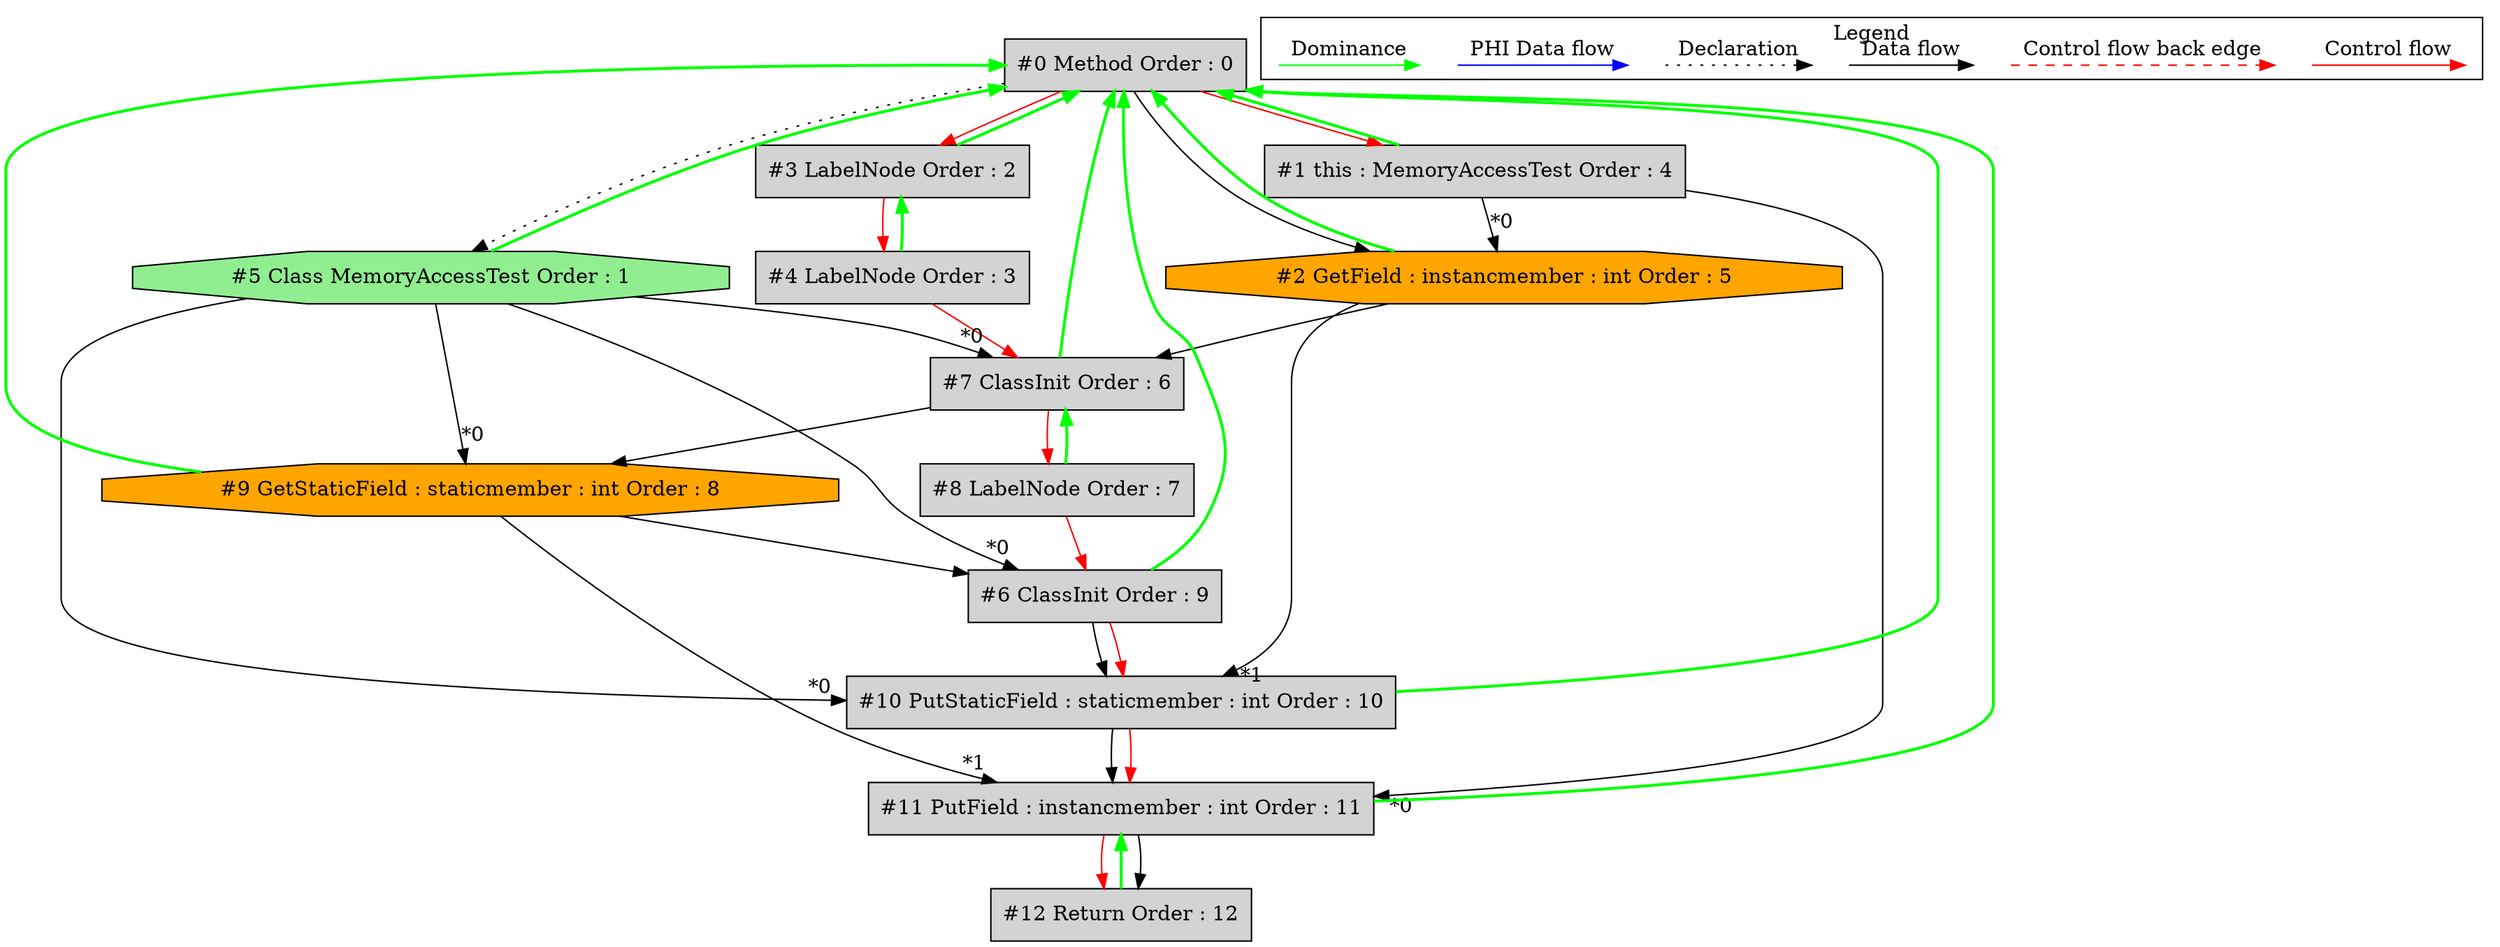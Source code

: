 digraph debugoutput {
 node0[label="#0 Method Order : 0",shape=box, fillcolor=lightgrey, style=filled];
 node1[label="#1 this : MemoryAccessTest Order : 4",shape=box, fillcolor=lightgrey, style=filled];
 node1 -> node0[dir="forward" color="green" penwidth="2"];
 node0 -> node1[labeldistance=2, color=red, fontcolor=red];
 node2[label="#2 GetField : instancmember : int Order : 5",shape=octagon, fillcolor=orange, style=filled];
 node2 -> node0[dir="forward" color="green" penwidth="2"];
 node1 -> node2[headlabel="*0", labeldistance=2];
 node0 -> node2;
 node3[label="#3 LabelNode Order : 2",shape=box, fillcolor=lightgrey, style=filled];
 node3 -> node0[dir="forward" color="green" penwidth="2"];
 node0 -> node3[labeldistance=2, color=red, fontcolor=red];
 node4[label="#4 LabelNode Order : 3",shape=box, fillcolor=lightgrey, style=filled];
 node4 -> node3[dir="forward" color="green" penwidth="2"];
 node3 -> node4[labeldistance=2, color=red, fontcolor=red];
 node5[label="#5 Class MemoryAccessTest Order : 1",shape=octagon, fillcolor=lightgreen, style=filled];
 node5 -> node0[dir="forward" color="green" penwidth="2"];
 node0 -> node5[style=dotted];
 node6[label="#6 ClassInit Order : 9",shape=box, fillcolor=lightgrey, style=filled];
 node6 -> node0[dir="forward" color="green" penwidth="2"];
 node5 -> node6[headlabel="*0", labeldistance=2];
 node9 -> node6;
 node8 -> node6[labeldistance=2, color=red, fontcolor=red];
 node7[label="#7 ClassInit Order : 6",shape=box, fillcolor=lightgrey, style=filled];
 node7 -> node0[dir="forward" color="green" penwidth="2"];
 node5 -> node7[headlabel="*0", labeldistance=2];
 node2 -> node7;
 node4 -> node7[labeldistance=2, color=red, fontcolor=red];
 node8[label="#8 LabelNode Order : 7",shape=box, fillcolor=lightgrey, style=filled];
 node8 -> node7[dir="forward" color="green" penwidth="2"];
 node7 -> node8[labeldistance=2, color=red, fontcolor=red];
 node9[label="#9 GetStaticField : staticmember : int Order : 8",shape=octagon, fillcolor=orange, style=filled];
 node9 -> node0[dir="forward" color="green" penwidth="2"];
 node5 -> node9[headlabel="*0", labeldistance=2];
 node7 -> node9;
 node10[label="#10 PutStaticField : staticmember : int Order : 10",shape=box, fillcolor=lightgrey, style=filled];
 node10 -> node0[dir="forward" color="green" penwidth="2"];
 node5 -> node10[headlabel="*0", labeldistance=2];
 node2 -> node10[headlabel="*1", labeldistance=2];
 node6 -> node10;
 node6 -> node10[labeldistance=2, color=red, fontcolor=red];
 node11[label="#11 PutField : instancmember : int Order : 11",shape=box, fillcolor=lightgrey, style=filled];
 node11 -> node0[dir="forward" color="green" penwidth="2"];
 node1 -> node11[headlabel="*0", labeldistance=2];
 node9 -> node11[headlabel="*1", labeldistance=2];
 node10 -> node11;
 node10 -> node11[labeldistance=2, color=red, fontcolor=red];
 node12[label="#12 Return Order : 12",shape=box, fillcolor=lightgrey, style=filled];
 node12 -> node11[dir="forward" color="green" penwidth="2"];
 node11 -> node12[labeldistance=2, color=red, fontcolor=red];
 node11 -> node12;
 subgraph cluster_000 {
  label = "Legend";
  node [shape=point]
  {
   rank=same;
   c0 [style = invis];
   c1 [style = invis];
   c2 [style = invis];
   c3 [style = invis];
   d0 [style = invis];
   d1 [style = invis];
   d2 [style = invis];
   d3 [style = invis];
   d4 [style = invis];
   d5 [style = invis];
   d6 [style = invis];
   d7 [style = invis];
  }
  c0 -> c1 [label="Control flow", style=solid, color=red]
  c2 -> c3 [label="Control flow back edge", style=dashed, color=red]
  d0 -> d1 [label="Data flow"]
  d2 -> d3 [label="Declaration", style=dotted]
  d4 -> d5 [label="PHI Data flow", color=blue]
  d6 -> d7 [label="Dominance", color=green]
 }

}

